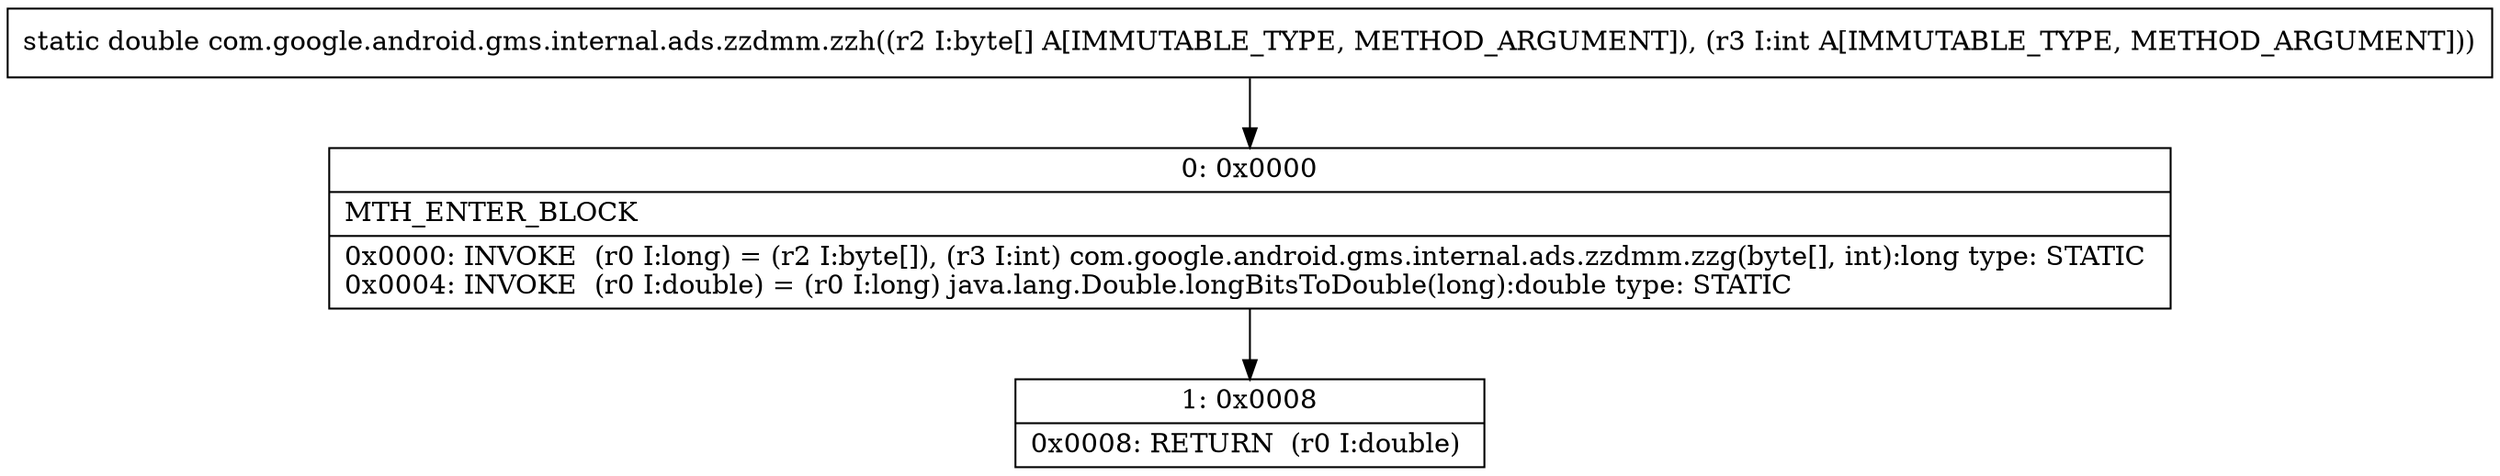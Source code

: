 digraph "CFG forcom.google.android.gms.internal.ads.zzdmm.zzh([BI)D" {
Node_0 [shape=record,label="{0\:\ 0x0000|MTH_ENTER_BLOCK\l|0x0000: INVOKE  (r0 I:long) = (r2 I:byte[]), (r3 I:int) com.google.android.gms.internal.ads.zzdmm.zzg(byte[], int):long type: STATIC \l0x0004: INVOKE  (r0 I:double) = (r0 I:long) java.lang.Double.longBitsToDouble(long):double type: STATIC \l}"];
Node_1 [shape=record,label="{1\:\ 0x0008|0x0008: RETURN  (r0 I:double) \l}"];
MethodNode[shape=record,label="{static double com.google.android.gms.internal.ads.zzdmm.zzh((r2 I:byte[] A[IMMUTABLE_TYPE, METHOD_ARGUMENT]), (r3 I:int A[IMMUTABLE_TYPE, METHOD_ARGUMENT])) }"];
MethodNode -> Node_0;
Node_0 -> Node_1;
}

